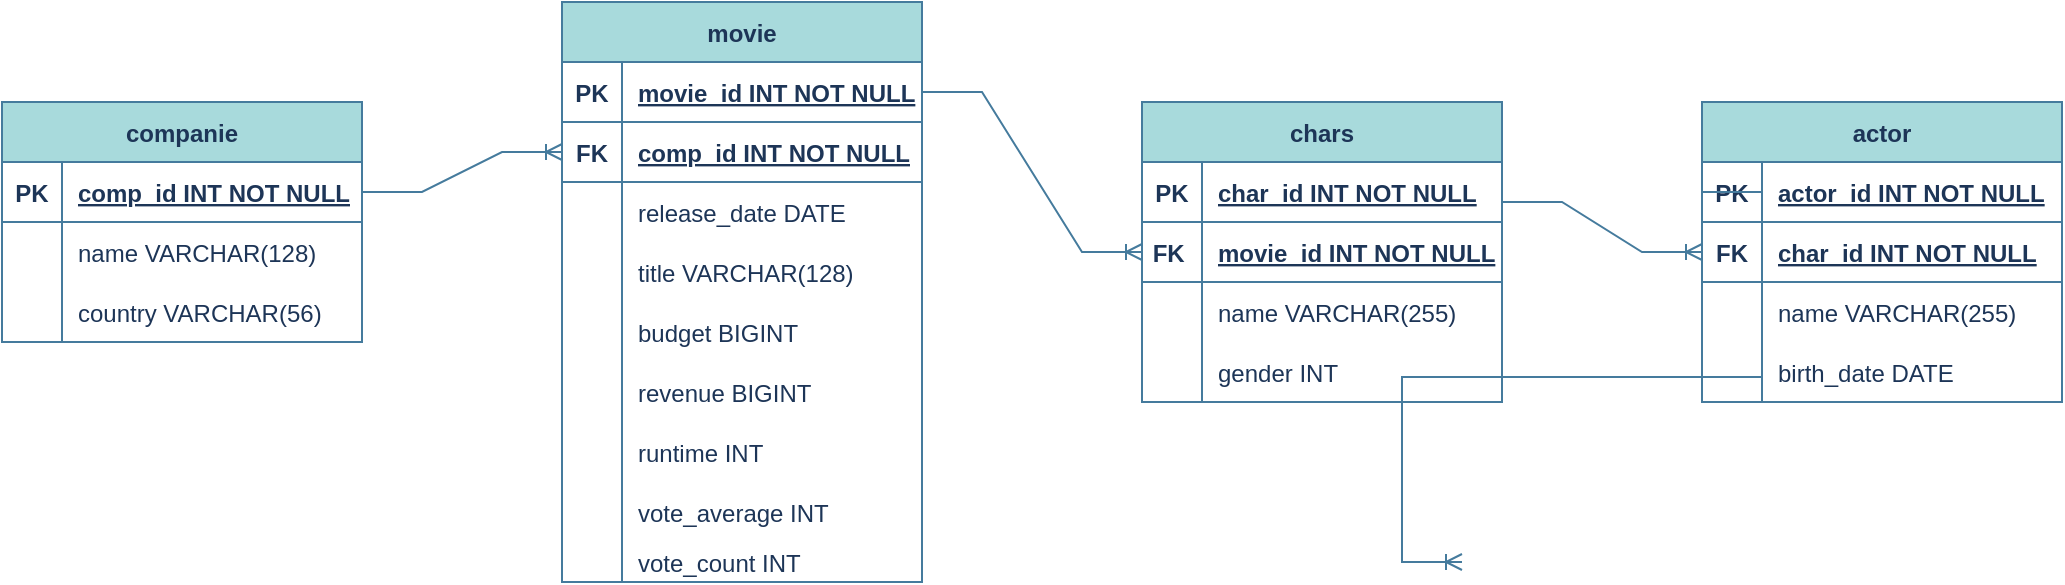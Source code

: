 <mxfile version="20.7.4" type="device"><diagram id="m9PvAGLkBXXyEAhNAXhp" name="Страница 1"><mxGraphModel dx="1823" dy="634" grid="1" gridSize="10" guides="1" tooltips="1" connect="1" arrows="1" fold="1" page="1" pageScale="1" pageWidth="827" pageHeight="1169" math="0" shadow="0"><root><mxCell id="0"/><mxCell id="1" parent="0"/><mxCell id="r9Ba5Y8X1tZbAzaDKSiV-91" value="chars" style="shape=table;startSize=30;container=1;collapsible=1;childLayout=tableLayout;fixedRows=1;rowLines=0;fontStyle=1;align=center;resizeLast=1;strokeColor=#457B9D;fontColor=#1D3557;fillColor=#A8DADC;" vertex="1" parent="1"><mxGeometry x="-170" y="140" width="180" height="150" as="geometry"/></mxCell><mxCell id="r9Ba5Y8X1tZbAzaDKSiV-92" value="" style="shape=tableRow;horizontal=0;startSize=0;swimlaneHead=0;swimlaneBody=0;fillColor=none;collapsible=0;dropTarget=0;points=[[0,0.5],[1,0.5]];portConstraint=eastwest;top=0;left=0;right=0;bottom=1;strokeColor=#457B9D;fontColor=#1D3557;" vertex="1" parent="r9Ba5Y8X1tZbAzaDKSiV-91"><mxGeometry y="30" width="180" height="30" as="geometry"/></mxCell><mxCell id="r9Ba5Y8X1tZbAzaDKSiV-93" value="PK" style="shape=partialRectangle;connectable=0;fillColor=none;top=0;left=0;bottom=0;right=0;fontStyle=1;overflow=hidden;strokeColor=#457B9D;fontColor=#1D3557;" vertex="1" parent="r9Ba5Y8X1tZbAzaDKSiV-92"><mxGeometry width="30" height="30" as="geometry"><mxRectangle width="30" height="30" as="alternateBounds"/></mxGeometry></mxCell><mxCell id="r9Ba5Y8X1tZbAzaDKSiV-94" value="char_id INT NOT NULL" style="shape=partialRectangle;connectable=0;fillColor=none;top=0;left=0;bottom=0;right=0;align=left;spacingLeft=6;fontStyle=5;overflow=hidden;strokeColor=#457B9D;fontColor=#1D3557;" vertex="1" parent="r9Ba5Y8X1tZbAzaDKSiV-92"><mxGeometry x="30" width="150" height="30" as="geometry"><mxRectangle width="150" height="30" as="alternateBounds"/></mxGeometry></mxCell><mxCell id="r9Ba5Y8X1tZbAzaDKSiV-204" style="shape=tableRow;horizontal=0;startSize=0;swimlaneHead=0;swimlaneBody=0;fillColor=none;collapsible=0;dropTarget=0;points=[[0,0.5],[1,0.5]];portConstraint=eastwest;top=0;left=0;right=0;bottom=1;strokeColor=#457B9D;fontColor=#1D3557;" vertex="1" parent="r9Ba5Y8X1tZbAzaDKSiV-91"><mxGeometry y="60" width="180" height="30" as="geometry"/></mxCell><mxCell id="r9Ba5Y8X1tZbAzaDKSiV-205" value="FK " style="shape=partialRectangle;connectable=0;fillColor=none;top=0;left=0;bottom=0;right=0;fontStyle=1;overflow=hidden;strokeColor=#457B9D;fontColor=#1D3557;" vertex="1" parent="r9Ba5Y8X1tZbAzaDKSiV-204"><mxGeometry width="30" height="30" as="geometry"><mxRectangle width="30" height="30" as="alternateBounds"/></mxGeometry></mxCell><mxCell id="r9Ba5Y8X1tZbAzaDKSiV-206" value="movie_id INT NOT NULL" style="shape=partialRectangle;connectable=0;fillColor=none;top=0;left=0;bottom=0;right=0;align=left;spacingLeft=6;fontStyle=5;overflow=hidden;strokeColor=#457B9D;fontColor=#1D3557;" vertex="1" parent="r9Ba5Y8X1tZbAzaDKSiV-204"><mxGeometry x="30" width="150" height="30" as="geometry"><mxRectangle width="150" height="30" as="alternateBounds"/></mxGeometry></mxCell><mxCell id="r9Ba5Y8X1tZbAzaDKSiV-95" value="" style="shape=tableRow;horizontal=0;startSize=0;swimlaneHead=0;swimlaneBody=0;fillColor=none;collapsible=0;dropTarget=0;points=[[0,0.5],[1,0.5]];portConstraint=eastwest;top=0;left=0;right=0;bottom=0;strokeColor=#457B9D;fontColor=#1D3557;" vertex="1" parent="r9Ba5Y8X1tZbAzaDKSiV-91"><mxGeometry y="90" width="180" height="30" as="geometry"/></mxCell><mxCell id="r9Ba5Y8X1tZbAzaDKSiV-96" value="" style="shape=partialRectangle;connectable=0;fillColor=none;top=0;left=0;bottom=0;right=0;editable=1;overflow=hidden;strokeColor=#457B9D;fontColor=#1D3557;" vertex="1" parent="r9Ba5Y8X1tZbAzaDKSiV-95"><mxGeometry width="30" height="30" as="geometry"><mxRectangle width="30" height="30" as="alternateBounds"/></mxGeometry></mxCell><mxCell id="r9Ba5Y8X1tZbAzaDKSiV-97" value="name VARCHAR(255)" style="shape=partialRectangle;connectable=0;fillColor=none;top=0;left=0;bottom=0;right=0;align=left;spacingLeft=6;overflow=hidden;strokeColor=#457B9D;fontColor=#1D3557;" vertex="1" parent="r9Ba5Y8X1tZbAzaDKSiV-95"><mxGeometry x="30" width="150" height="30" as="geometry"><mxRectangle width="150" height="30" as="alternateBounds"/></mxGeometry></mxCell><mxCell id="r9Ba5Y8X1tZbAzaDKSiV-98" value="" style="shape=tableRow;horizontal=0;startSize=0;swimlaneHead=0;swimlaneBody=0;fillColor=none;collapsible=0;dropTarget=0;points=[[0,0.5],[1,0.5]];portConstraint=eastwest;top=0;left=0;right=0;bottom=0;strokeColor=#457B9D;fontColor=#1D3557;" vertex="1" parent="r9Ba5Y8X1tZbAzaDKSiV-91"><mxGeometry y="120" width="180" height="30" as="geometry"/></mxCell><mxCell id="r9Ba5Y8X1tZbAzaDKSiV-99" value="" style="shape=partialRectangle;connectable=0;fillColor=none;top=0;left=0;bottom=0;right=0;editable=1;overflow=hidden;strokeColor=#457B9D;fontColor=#1D3557;" vertex="1" parent="r9Ba5Y8X1tZbAzaDKSiV-98"><mxGeometry width="30" height="30" as="geometry"><mxRectangle width="30" height="30" as="alternateBounds"/></mxGeometry></mxCell><mxCell id="r9Ba5Y8X1tZbAzaDKSiV-100" value="gender INT" style="shape=partialRectangle;connectable=0;fillColor=none;top=0;left=0;bottom=0;right=0;align=left;spacingLeft=6;overflow=hidden;strokeColor=#457B9D;fontColor=#1D3557;" vertex="1" parent="r9Ba5Y8X1tZbAzaDKSiV-98"><mxGeometry x="30" width="150" height="30" as="geometry"><mxRectangle width="150" height="30" as="alternateBounds"/></mxGeometry></mxCell><mxCell id="r9Ba5Y8X1tZbAzaDKSiV-106" value="actor" style="shape=table;startSize=30;container=1;collapsible=1;childLayout=tableLayout;fixedRows=1;rowLines=0;fontStyle=1;align=center;resizeLast=1;strokeColor=#457B9D;fontColor=#1D3557;fillColor=#A8DADC;" vertex="1" parent="1"><mxGeometry x="110" y="140" width="180" height="150" as="geometry"/></mxCell><mxCell id="r9Ba5Y8X1tZbAzaDKSiV-107" value="" style="shape=tableRow;horizontal=0;startSize=0;swimlaneHead=0;swimlaneBody=0;fillColor=none;collapsible=0;dropTarget=0;points=[[0,0.5],[1,0.5]];portConstraint=eastwest;top=0;left=0;right=0;bottom=1;strokeColor=#457B9D;fontColor=#1D3557;" vertex="1" parent="r9Ba5Y8X1tZbAzaDKSiV-106"><mxGeometry y="30" width="180" height="30" as="geometry"/></mxCell><mxCell id="r9Ba5Y8X1tZbAzaDKSiV-108" value="PK" style="shape=partialRectangle;connectable=0;fillColor=none;top=0;left=0;bottom=0;right=0;fontStyle=1;overflow=hidden;strokeColor=#457B9D;fontColor=#1D3557;" vertex="1" parent="r9Ba5Y8X1tZbAzaDKSiV-107"><mxGeometry width="30" height="30" as="geometry"><mxRectangle width="30" height="30" as="alternateBounds"/></mxGeometry></mxCell><mxCell id="r9Ba5Y8X1tZbAzaDKSiV-109" value="actor_id INT NOT NULL" style="shape=partialRectangle;connectable=0;fillColor=none;top=0;left=0;bottom=0;right=0;align=left;spacingLeft=6;fontStyle=5;overflow=hidden;strokeColor=#457B9D;fontColor=#1D3557;" vertex="1" parent="r9Ba5Y8X1tZbAzaDKSiV-107"><mxGeometry x="30" width="150" height="30" as="geometry"><mxRectangle width="150" height="30" as="alternateBounds"/></mxGeometry></mxCell><mxCell id="r9Ba5Y8X1tZbAzaDKSiV-207" style="shape=tableRow;horizontal=0;startSize=0;swimlaneHead=0;swimlaneBody=0;fillColor=none;collapsible=0;dropTarget=0;points=[[0,0.5],[1,0.5]];portConstraint=eastwest;top=0;left=0;right=0;bottom=1;strokeColor=#457B9D;fontColor=#1D3557;" vertex="1" parent="r9Ba5Y8X1tZbAzaDKSiV-106"><mxGeometry y="60" width="180" height="30" as="geometry"/></mxCell><mxCell id="r9Ba5Y8X1tZbAzaDKSiV-208" value="FK" style="shape=partialRectangle;connectable=0;fillColor=none;top=0;left=0;bottom=0;right=0;fontStyle=1;overflow=hidden;strokeColor=#457B9D;fontColor=#1D3557;" vertex="1" parent="r9Ba5Y8X1tZbAzaDKSiV-207"><mxGeometry width="30" height="30" as="geometry"><mxRectangle width="30" height="30" as="alternateBounds"/></mxGeometry></mxCell><mxCell id="r9Ba5Y8X1tZbAzaDKSiV-209" value="char_id INT NOT NULL" style="shape=partialRectangle;connectable=0;fillColor=none;top=0;left=0;bottom=0;right=0;align=left;spacingLeft=6;fontStyle=5;overflow=hidden;strokeColor=#457B9D;fontColor=#1D3557;" vertex="1" parent="r9Ba5Y8X1tZbAzaDKSiV-207"><mxGeometry x="30" width="150" height="30" as="geometry"><mxRectangle width="150" height="30" as="alternateBounds"/></mxGeometry></mxCell><mxCell id="r9Ba5Y8X1tZbAzaDKSiV-110" value="" style="shape=tableRow;horizontal=0;startSize=0;swimlaneHead=0;swimlaneBody=0;fillColor=none;collapsible=0;dropTarget=0;points=[[0,0.5],[1,0.5]];portConstraint=eastwest;top=0;left=0;right=0;bottom=0;strokeColor=#457B9D;fontColor=#1D3557;" vertex="1" parent="r9Ba5Y8X1tZbAzaDKSiV-106"><mxGeometry y="90" width="180" height="30" as="geometry"/></mxCell><mxCell id="r9Ba5Y8X1tZbAzaDKSiV-111" value="" style="shape=partialRectangle;connectable=0;fillColor=none;top=0;left=0;bottom=0;right=0;editable=1;overflow=hidden;strokeColor=#457B9D;fontColor=#1D3557;" vertex="1" parent="r9Ba5Y8X1tZbAzaDKSiV-110"><mxGeometry width="30" height="30" as="geometry"><mxRectangle width="30" height="30" as="alternateBounds"/></mxGeometry></mxCell><mxCell id="r9Ba5Y8X1tZbAzaDKSiV-112" value="name VARCHAR(255)" style="shape=partialRectangle;connectable=0;fillColor=none;top=0;left=0;bottom=0;right=0;align=left;spacingLeft=6;overflow=hidden;strokeColor=#457B9D;fontColor=#1D3557;" vertex="1" parent="r9Ba5Y8X1tZbAzaDKSiV-110"><mxGeometry x="30" width="150" height="30" as="geometry"><mxRectangle width="150" height="30" as="alternateBounds"/></mxGeometry></mxCell><mxCell id="r9Ba5Y8X1tZbAzaDKSiV-113" value="" style="shape=tableRow;horizontal=0;startSize=0;swimlaneHead=0;swimlaneBody=0;fillColor=none;collapsible=0;dropTarget=0;points=[[0,0.5],[1,0.5]];portConstraint=eastwest;top=0;left=0;right=0;bottom=0;strokeColor=#457B9D;fontColor=#1D3557;" vertex="1" parent="r9Ba5Y8X1tZbAzaDKSiV-106"><mxGeometry y="120" width="180" height="30" as="geometry"/></mxCell><mxCell id="r9Ba5Y8X1tZbAzaDKSiV-114" value="" style="shape=partialRectangle;connectable=0;fillColor=none;top=0;left=0;bottom=0;right=0;editable=1;overflow=hidden;strokeColor=#457B9D;fontColor=#1D3557;" vertex="1" parent="r9Ba5Y8X1tZbAzaDKSiV-113"><mxGeometry width="30" height="30" as="geometry"><mxRectangle width="30" height="30" as="alternateBounds"/></mxGeometry></mxCell><mxCell id="r9Ba5Y8X1tZbAzaDKSiV-115" value="birth_date DATE" style="shape=partialRectangle;connectable=0;fillColor=none;top=0;left=0;bottom=0;right=0;align=left;spacingLeft=6;overflow=hidden;strokeColor=#457B9D;fontColor=#1D3557;" vertex="1" parent="r9Ba5Y8X1tZbAzaDKSiV-113"><mxGeometry x="30" width="150" height="30" as="geometry"><mxRectangle width="150" height="30" as="alternateBounds"/></mxGeometry></mxCell><mxCell id="r9Ba5Y8X1tZbAzaDKSiV-123" value="" style="edgeStyle=entityRelationEdgeStyle;fontSize=12;html=1;endArrow=ERoneToMany;rounded=0;strokeColor=#457B9D;fontColor=#1D3557;fillColor=#A8DADC;entryX=1;entryY=0.5;entryDx=0;entryDy=0;exitX=0;exitY=0.5;exitDx=0;exitDy=0;" edge="1" parent="1" source="r9Ba5Y8X1tZbAzaDKSiV-107" target="r9Ba5Y8X1tZbAzaDKSiV-101"><mxGeometry width="100" height="100" relative="1" as="geometry"><mxPoint x="-110" y="490" as="sourcePoint"/><mxPoint x="-10" y="370" as="targetPoint"/></mxGeometry></mxCell><mxCell id="r9Ba5Y8X1tZbAzaDKSiV-125" value="movie" style="shape=table;startSize=30;container=1;collapsible=1;childLayout=tableLayout;fixedRows=1;rowLines=0;fontStyle=1;align=center;resizeLast=1;strokeColor=#457B9D;fontColor=#1D3557;fillColor=#A8DADC;" vertex="1" parent="1"><mxGeometry x="-460" y="90" width="180" height="290" as="geometry"/></mxCell><mxCell id="r9Ba5Y8X1tZbAzaDKSiV-126" value="" style="shape=tableRow;horizontal=0;startSize=0;swimlaneHead=0;swimlaneBody=0;fillColor=none;collapsible=0;dropTarget=0;points=[[0,0.5],[1,0.5]];portConstraint=eastwest;top=0;left=0;right=0;bottom=1;strokeColor=#457B9D;fontColor=#1D3557;" vertex="1" parent="r9Ba5Y8X1tZbAzaDKSiV-125"><mxGeometry y="30" width="180" height="30" as="geometry"/></mxCell><mxCell id="r9Ba5Y8X1tZbAzaDKSiV-127" value="PK" style="shape=partialRectangle;connectable=0;fillColor=none;top=0;left=0;bottom=0;right=0;fontStyle=1;overflow=hidden;strokeColor=#457B9D;fontColor=#1D3557;" vertex="1" parent="r9Ba5Y8X1tZbAzaDKSiV-126"><mxGeometry width="30" height="30" as="geometry"><mxRectangle width="30" height="30" as="alternateBounds"/></mxGeometry></mxCell><mxCell id="r9Ba5Y8X1tZbAzaDKSiV-128" value="movie_id INT NOT NULL" style="shape=partialRectangle;connectable=0;fillColor=none;top=0;left=0;bottom=0;right=0;align=left;spacingLeft=6;fontStyle=5;overflow=hidden;strokeColor=#457B9D;fontColor=#1D3557;" vertex="1" parent="r9Ba5Y8X1tZbAzaDKSiV-126"><mxGeometry x="30" width="150" height="30" as="geometry"><mxRectangle width="150" height="30" as="alternateBounds"/></mxGeometry></mxCell><mxCell id="r9Ba5Y8X1tZbAzaDKSiV-212" style="shape=tableRow;horizontal=0;startSize=0;swimlaneHead=0;swimlaneBody=0;fillColor=none;collapsible=0;dropTarget=0;points=[[0,0.5],[1,0.5]];portConstraint=eastwest;top=0;left=0;right=0;bottom=1;strokeColor=#457B9D;fontColor=#1D3557;" vertex="1" parent="r9Ba5Y8X1tZbAzaDKSiV-125"><mxGeometry y="60" width="180" height="30" as="geometry"/></mxCell><mxCell id="r9Ba5Y8X1tZbAzaDKSiV-213" value="FK" style="shape=partialRectangle;connectable=0;fillColor=none;top=0;left=0;bottom=0;right=0;fontStyle=1;overflow=hidden;strokeColor=#457B9D;fontColor=#1D3557;" vertex="1" parent="r9Ba5Y8X1tZbAzaDKSiV-212"><mxGeometry width="30" height="30" as="geometry"><mxRectangle width="30" height="30" as="alternateBounds"/></mxGeometry></mxCell><mxCell id="r9Ba5Y8X1tZbAzaDKSiV-214" value="comp_id INT NOT NULL" style="shape=partialRectangle;connectable=0;fillColor=none;top=0;left=0;bottom=0;right=0;align=left;spacingLeft=6;fontStyle=5;overflow=hidden;strokeColor=#457B9D;fontColor=#1D3557;" vertex="1" parent="r9Ba5Y8X1tZbAzaDKSiV-212"><mxGeometry x="30" width="150" height="30" as="geometry"><mxRectangle width="150" height="30" as="alternateBounds"/></mxGeometry></mxCell><mxCell id="r9Ba5Y8X1tZbAzaDKSiV-129" value="" style="shape=tableRow;horizontal=0;startSize=0;swimlaneHead=0;swimlaneBody=0;fillColor=none;collapsible=0;dropTarget=0;points=[[0,0.5],[1,0.5]];portConstraint=eastwest;top=0;left=0;right=0;bottom=0;strokeColor=#457B9D;fontColor=#1D3557;" vertex="1" parent="r9Ba5Y8X1tZbAzaDKSiV-125"><mxGeometry y="90" width="180" height="30" as="geometry"/></mxCell><mxCell id="r9Ba5Y8X1tZbAzaDKSiV-130" value="" style="shape=partialRectangle;connectable=0;fillColor=none;top=0;left=0;bottom=0;right=0;editable=1;overflow=hidden;strokeColor=#457B9D;fontColor=#1D3557;" vertex="1" parent="r9Ba5Y8X1tZbAzaDKSiV-129"><mxGeometry width="30" height="30" as="geometry"><mxRectangle width="30" height="30" as="alternateBounds"/></mxGeometry></mxCell><mxCell id="r9Ba5Y8X1tZbAzaDKSiV-131" value="release_date DATE" style="shape=partialRectangle;connectable=0;fillColor=none;top=0;left=0;bottom=0;right=0;align=left;spacingLeft=6;overflow=hidden;strokeColor=#457B9D;fontColor=#1D3557;" vertex="1" parent="r9Ba5Y8X1tZbAzaDKSiV-129"><mxGeometry x="30" width="150" height="30" as="geometry"><mxRectangle width="150" height="30" as="alternateBounds"/></mxGeometry></mxCell><mxCell id="r9Ba5Y8X1tZbAzaDKSiV-132" value="" style="shape=tableRow;horizontal=0;startSize=0;swimlaneHead=0;swimlaneBody=0;fillColor=none;collapsible=0;dropTarget=0;points=[[0,0.5],[1,0.5]];portConstraint=eastwest;top=0;left=0;right=0;bottom=0;strokeColor=#457B9D;fontColor=#1D3557;" vertex="1" parent="r9Ba5Y8X1tZbAzaDKSiV-125"><mxGeometry y="120" width="180" height="30" as="geometry"/></mxCell><mxCell id="r9Ba5Y8X1tZbAzaDKSiV-133" value="" style="shape=partialRectangle;connectable=0;fillColor=none;top=0;left=0;bottom=0;right=0;editable=1;overflow=hidden;strokeColor=#457B9D;fontColor=#1D3557;" vertex="1" parent="r9Ba5Y8X1tZbAzaDKSiV-132"><mxGeometry width="30" height="30" as="geometry"><mxRectangle width="30" height="30" as="alternateBounds"/></mxGeometry></mxCell><mxCell id="r9Ba5Y8X1tZbAzaDKSiV-134" value="title VARCHAR(128)" style="shape=partialRectangle;connectable=0;fillColor=none;top=0;left=0;bottom=0;right=0;align=left;spacingLeft=6;overflow=hidden;strokeColor=#457B9D;fontColor=#1D3557;" vertex="1" parent="r9Ba5Y8X1tZbAzaDKSiV-132"><mxGeometry x="30" width="150" height="30" as="geometry"><mxRectangle width="150" height="30" as="alternateBounds"/></mxGeometry></mxCell><mxCell id="r9Ba5Y8X1tZbAzaDKSiV-135" value="" style="shape=tableRow;horizontal=0;startSize=0;swimlaneHead=0;swimlaneBody=0;fillColor=none;collapsible=0;dropTarget=0;points=[[0,0.5],[1,0.5]];portConstraint=eastwest;top=0;left=0;right=0;bottom=0;strokeColor=#457B9D;fontColor=#1D3557;" vertex="1" parent="r9Ba5Y8X1tZbAzaDKSiV-125"><mxGeometry y="150" width="180" height="30" as="geometry"/></mxCell><mxCell id="r9Ba5Y8X1tZbAzaDKSiV-136" value="" style="shape=partialRectangle;connectable=0;fillColor=none;top=0;left=0;bottom=0;right=0;editable=1;overflow=hidden;strokeColor=#457B9D;fontColor=#1D3557;" vertex="1" parent="r9Ba5Y8X1tZbAzaDKSiV-135"><mxGeometry width="30" height="30" as="geometry"><mxRectangle width="30" height="30" as="alternateBounds"/></mxGeometry></mxCell><mxCell id="r9Ba5Y8X1tZbAzaDKSiV-137" value="budget BIGINT" style="shape=partialRectangle;connectable=0;fillColor=none;top=0;left=0;bottom=0;right=0;align=left;spacingLeft=6;overflow=hidden;strokeColor=#457B9D;fontColor=#1D3557;" vertex="1" parent="r9Ba5Y8X1tZbAzaDKSiV-135"><mxGeometry x="30" width="150" height="30" as="geometry"><mxRectangle width="150" height="30" as="alternateBounds"/></mxGeometry></mxCell><mxCell id="r9Ba5Y8X1tZbAzaDKSiV-178" style="shape=tableRow;horizontal=0;startSize=0;swimlaneHead=0;swimlaneBody=0;fillColor=none;collapsible=0;dropTarget=0;points=[[0,0.5],[1,0.5]];portConstraint=eastwest;top=0;left=0;right=0;bottom=0;strokeColor=#457B9D;fontColor=#1D3557;" vertex="1" parent="r9Ba5Y8X1tZbAzaDKSiV-125"><mxGeometry y="180" width="180" height="30" as="geometry"/></mxCell><mxCell id="r9Ba5Y8X1tZbAzaDKSiV-179" style="shape=partialRectangle;connectable=0;fillColor=none;top=0;left=0;bottom=0;right=0;editable=1;overflow=hidden;strokeColor=#457B9D;fontColor=#1D3557;" vertex="1" parent="r9Ba5Y8X1tZbAzaDKSiV-178"><mxGeometry width="30" height="30" as="geometry"><mxRectangle width="30" height="30" as="alternateBounds"/></mxGeometry></mxCell><mxCell id="r9Ba5Y8X1tZbAzaDKSiV-180" value="revenue BIGINT" style="shape=partialRectangle;connectable=0;fillColor=none;top=0;left=0;bottom=0;right=0;align=left;spacingLeft=6;overflow=hidden;strokeColor=#457B9D;fontColor=#1D3557;" vertex="1" parent="r9Ba5Y8X1tZbAzaDKSiV-178"><mxGeometry x="30" width="150" height="30" as="geometry"><mxRectangle width="150" height="30" as="alternateBounds"/></mxGeometry></mxCell><mxCell id="r9Ba5Y8X1tZbAzaDKSiV-181" style="shape=tableRow;horizontal=0;startSize=0;swimlaneHead=0;swimlaneBody=0;fillColor=none;collapsible=0;dropTarget=0;points=[[0,0.5],[1,0.5]];portConstraint=eastwest;top=0;left=0;right=0;bottom=0;strokeColor=#457B9D;fontColor=#1D3557;" vertex="1" parent="r9Ba5Y8X1tZbAzaDKSiV-125"><mxGeometry y="210" width="180" height="30" as="geometry"/></mxCell><mxCell id="r9Ba5Y8X1tZbAzaDKSiV-182" style="shape=partialRectangle;connectable=0;fillColor=none;top=0;left=0;bottom=0;right=0;editable=1;overflow=hidden;strokeColor=#457B9D;fontColor=#1D3557;" vertex="1" parent="r9Ba5Y8X1tZbAzaDKSiV-181"><mxGeometry width="30" height="30" as="geometry"><mxRectangle width="30" height="30" as="alternateBounds"/></mxGeometry></mxCell><mxCell id="r9Ba5Y8X1tZbAzaDKSiV-183" value="runtime INT" style="shape=partialRectangle;connectable=0;fillColor=none;top=0;left=0;bottom=0;right=0;align=left;spacingLeft=6;overflow=hidden;strokeColor=#457B9D;fontColor=#1D3557;" vertex="1" parent="r9Ba5Y8X1tZbAzaDKSiV-181"><mxGeometry x="30" width="150" height="30" as="geometry"><mxRectangle width="150" height="30" as="alternateBounds"/></mxGeometry></mxCell><mxCell id="r9Ba5Y8X1tZbAzaDKSiV-184" style="shape=tableRow;horizontal=0;startSize=0;swimlaneHead=0;swimlaneBody=0;fillColor=none;collapsible=0;dropTarget=0;points=[[0,0.5],[1,0.5]];portConstraint=eastwest;top=0;left=0;right=0;bottom=0;strokeColor=#457B9D;fontColor=#1D3557;" vertex="1" parent="r9Ba5Y8X1tZbAzaDKSiV-125"><mxGeometry y="240" width="180" height="30" as="geometry"/></mxCell><mxCell id="r9Ba5Y8X1tZbAzaDKSiV-185" style="shape=partialRectangle;connectable=0;fillColor=none;top=0;left=0;bottom=0;right=0;editable=1;overflow=hidden;strokeColor=#457B9D;fontColor=#1D3557;" vertex="1" parent="r9Ba5Y8X1tZbAzaDKSiV-184"><mxGeometry width="30" height="30" as="geometry"><mxRectangle width="30" height="30" as="alternateBounds"/></mxGeometry></mxCell><mxCell id="r9Ba5Y8X1tZbAzaDKSiV-186" value="vote_average INT" style="shape=partialRectangle;connectable=0;fillColor=none;top=0;left=0;bottom=0;right=0;align=left;spacingLeft=6;overflow=hidden;strokeColor=#457B9D;fontColor=#1D3557;" vertex="1" parent="r9Ba5Y8X1tZbAzaDKSiV-184"><mxGeometry x="30" width="150" height="30" as="geometry"><mxRectangle width="150" height="30" as="alternateBounds"/></mxGeometry></mxCell><mxCell id="r9Ba5Y8X1tZbAzaDKSiV-187" style="shape=tableRow;horizontal=0;startSize=0;swimlaneHead=0;swimlaneBody=0;fillColor=none;collapsible=0;dropTarget=0;points=[[0,0.5],[1,0.5]];portConstraint=eastwest;top=0;left=0;right=0;bottom=0;strokeColor=#457B9D;fontColor=#1D3557;" vertex="1" parent="r9Ba5Y8X1tZbAzaDKSiV-125"><mxGeometry y="270" width="180" height="20" as="geometry"/></mxCell><mxCell id="r9Ba5Y8X1tZbAzaDKSiV-188" style="shape=partialRectangle;connectable=0;fillColor=none;top=0;left=0;bottom=0;right=0;editable=1;overflow=hidden;strokeColor=#457B9D;fontColor=#1D3557;" vertex="1" parent="r9Ba5Y8X1tZbAzaDKSiV-187"><mxGeometry width="30" height="20" as="geometry"><mxRectangle width="30" height="20" as="alternateBounds"/></mxGeometry></mxCell><mxCell id="r9Ba5Y8X1tZbAzaDKSiV-189" value="vote_count INT" style="shape=partialRectangle;connectable=0;fillColor=none;top=0;left=0;bottom=0;right=0;align=left;spacingLeft=6;overflow=hidden;strokeColor=#457B9D;fontColor=#1D3557;" vertex="1" parent="r9Ba5Y8X1tZbAzaDKSiV-187"><mxGeometry x="30" width="150" height="20" as="geometry"><mxRectangle width="150" height="20" as="alternateBounds"/></mxGeometry></mxCell><mxCell id="r9Ba5Y8X1tZbAzaDKSiV-138" value="companie" style="shape=table;startSize=30;container=1;collapsible=1;childLayout=tableLayout;fixedRows=1;rowLines=0;fontStyle=1;align=center;resizeLast=1;strokeColor=#457B9D;fontColor=#1D3557;fillColor=#A8DADC;" vertex="1" parent="1"><mxGeometry x="-740" y="140" width="180" height="120" as="geometry"/></mxCell><mxCell id="r9Ba5Y8X1tZbAzaDKSiV-139" value="" style="shape=tableRow;horizontal=0;startSize=0;swimlaneHead=0;swimlaneBody=0;fillColor=none;collapsible=0;dropTarget=0;points=[[0,0.5],[1,0.5]];portConstraint=eastwest;top=0;left=0;right=0;bottom=1;strokeColor=#457B9D;fontColor=#1D3557;" vertex="1" parent="r9Ba5Y8X1tZbAzaDKSiV-138"><mxGeometry y="30" width="180" height="30" as="geometry"/></mxCell><mxCell id="r9Ba5Y8X1tZbAzaDKSiV-140" value="PK" style="shape=partialRectangle;connectable=0;fillColor=none;top=0;left=0;bottom=0;right=0;fontStyle=1;overflow=hidden;strokeColor=#457B9D;fontColor=#1D3557;" vertex="1" parent="r9Ba5Y8X1tZbAzaDKSiV-139"><mxGeometry width="30" height="30" as="geometry"><mxRectangle width="30" height="30" as="alternateBounds"/></mxGeometry></mxCell><mxCell id="r9Ba5Y8X1tZbAzaDKSiV-141" value="comp_id INT NOT NULL" style="shape=partialRectangle;connectable=0;fillColor=none;top=0;left=0;bottom=0;right=0;align=left;spacingLeft=6;fontStyle=5;overflow=hidden;strokeColor=#457B9D;fontColor=#1D3557;" vertex="1" parent="r9Ba5Y8X1tZbAzaDKSiV-139"><mxGeometry x="30" width="150" height="30" as="geometry"><mxRectangle width="150" height="30" as="alternateBounds"/></mxGeometry></mxCell><mxCell id="r9Ba5Y8X1tZbAzaDKSiV-142" value="" style="shape=tableRow;horizontal=0;startSize=0;swimlaneHead=0;swimlaneBody=0;fillColor=none;collapsible=0;dropTarget=0;points=[[0,0.5],[1,0.5]];portConstraint=eastwest;top=0;left=0;right=0;bottom=0;strokeColor=#457B9D;fontColor=#1D3557;" vertex="1" parent="r9Ba5Y8X1tZbAzaDKSiV-138"><mxGeometry y="60" width="180" height="30" as="geometry"/></mxCell><mxCell id="r9Ba5Y8X1tZbAzaDKSiV-143" value="" style="shape=partialRectangle;connectable=0;fillColor=none;top=0;left=0;bottom=0;right=0;editable=1;overflow=hidden;strokeColor=#457B9D;fontColor=#1D3557;" vertex="1" parent="r9Ba5Y8X1tZbAzaDKSiV-142"><mxGeometry width="30" height="30" as="geometry"><mxRectangle width="30" height="30" as="alternateBounds"/></mxGeometry></mxCell><mxCell id="r9Ba5Y8X1tZbAzaDKSiV-144" value="name VARCHAR(128)" style="shape=partialRectangle;connectable=0;fillColor=none;top=0;left=0;bottom=0;right=0;align=left;spacingLeft=6;overflow=hidden;strokeColor=#457B9D;fontColor=#1D3557;" vertex="1" parent="r9Ba5Y8X1tZbAzaDKSiV-142"><mxGeometry x="30" width="150" height="30" as="geometry"><mxRectangle width="150" height="30" as="alternateBounds"/></mxGeometry></mxCell><mxCell id="r9Ba5Y8X1tZbAzaDKSiV-145" value="" style="shape=tableRow;horizontal=0;startSize=0;swimlaneHead=0;swimlaneBody=0;fillColor=none;collapsible=0;dropTarget=0;points=[[0,0.5],[1,0.5]];portConstraint=eastwest;top=0;left=0;right=0;bottom=0;strokeColor=#457B9D;fontColor=#1D3557;" vertex="1" parent="r9Ba5Y8X1tZbAzaDKSiV-138"><mxGeometry y="90" width="180" height="30" as="geometry"/></mxCell><mxCell id="r9Ba5Y8X1tZbAzaDKSiV-146" value="" style="shape=partialRectangle;connectable=0;fillColor=none;top=0;left=0;bottom=0;right=0;editable=1;overflow=hidden;strokeColor=#457B9D;fontColor=#1D3557;" vertex="1" parent="r9Ba5Y8X1tZbAzaDKSiV-145"><mxGeometry width="30" height="30" as="geometry"><mxRectangle width="30" height="30" as="alternateBounds"/></mxGeometry></mxCell><mxCell id="r9Ba5Y8X1tZbAzaDKSiV-147" value="country VARCHAR(56)" style="shape=partialRectangle;connectable=0;fillColor=none;top=0;left=0;bottom=0;right=0;align=left;spacingLeft=6;overflow=hidden;strokeColor=#457B9D;fontColor=#1D3557;" vertex="1" parent="r9Ba5Y8X1tZbAzaDKSiV-145"><mxGeometry x="30" width="150" height="30" as="geometry"><mxRectangle width="150" height="30" as="alternateBounds"/></mxGeometry></mxCell><mxCell id="r9Ba5Y8X1tZbAzaDKSiV-177" value="" style="edgeStyle=entityRelationEdgeStyle;fontSize=12;html=1;endArrow=ERoneToMany;rounded=0;strokeColor=#457B9D;fontColor=#1D3557;fillColor=#A8DADC;exitX=1;exitY=0.5;exitDx=0;exitDy=0;entryX=0;entryY=0.5;entryDx=0;entryDy=0;" edge="1" parent="1" source="r9Ba5Y8X1tZbAzaDKSiV-139" target="r9Ba5Y8X1tZbAzaDKSiV-212"><mxGeometry x="-1" y="-283" width="100" height="100" relative="1" as="geometry"><mxPoint x="-580" y="480" as="sourcePoint"/><mxPoint x="-680" y="270" as="targetPoint"/><mxPoint x="-230" y="-118" as="offset"/></mxGeometry></mxCell><mxCell id="r9Ba5Y8X1tZbAzaDKSiV-193" value="" style="edgeStyle=entityRelationEdgeStyle;fontSize=12;html=1;endArrow=ERoneToMany;rounded=0;strokeColor=#457B9D;fontColor=#1D3557;fillColor=#A8DADC;exitX=1;exitY=0.5;exitDx=0;exitDy=0;entryX=0;entryY=0.5;entryDx=0;entryDy=0;" edge="1" parent="1" source="r9Ba5Y8X1tZbAzaDKSiV-126" target="r9Ba5Y8X1tZbAzaDKSiV-204"><mxGeometry width="100" height="100" relative="1" as="geometry"><mxPoint x="-330" y="200" as="sourcePoint"/><mxPoint x="-240" y="135" as="targetPoint"/></mxGeometry></mxCell><mxCell id="r9Ba5Y8X1tZbAzaDKSiV-211" value="" style="edgeStyle=entityRelationEdgeStyle;fontSize=12;html=1;endArrow=ERoneToMany;rounded=0;strokeColor=#457B9D;fontColor=#1D3557;fillColor=#A8DADC;exitX=1;exitY=0.5;exitDx=0;exitDy=0;entryX=0;entryY=0.5;entryDx=0;entryDy=0;" edge="1" parent="1" target="r9Ba5Y8X1tZbAzaDKSiV-207"><mxGeometry x="1" y="192" width="100" height="100" relative="1" as="geometry"><mxPoint x="10" y="190" as="sourcePoint"/><mxPoint x="120" y="270" as="targetPoint"/><mxPoint x="190" y="167" as="offset"/></mxGeometry></mxCell></root></mxGraphModel></diagram></mxfile>